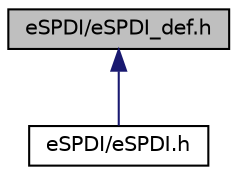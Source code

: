 digraph "eSPDI/eSPDI_def.h"
{
  edge [fontname="Helvetica",fontsize="10",labelfontname="Helvetica",labelfontsize="10"];
  node [fontname="Helvetica",fontsize="10",shape=record];
  Node1 [label="eSPDI/eSPDI_def.h",height=0.2,width=0.4,color="black", fillcolor="grey75", style="filled", fontcolor="black"];
  Node1 -> Node2 [dir="back",color="midnightblue",fontsize="10",style="solid",fontname="Helvetica"];
  Node2 [label="eSPDI/eSPDI.h",height=0.2,width=0.4,color="black", fillcolor="white", style="filled",URL="$e_s_p_d_i_8h.html",tooltip="functions definitions "];
}
